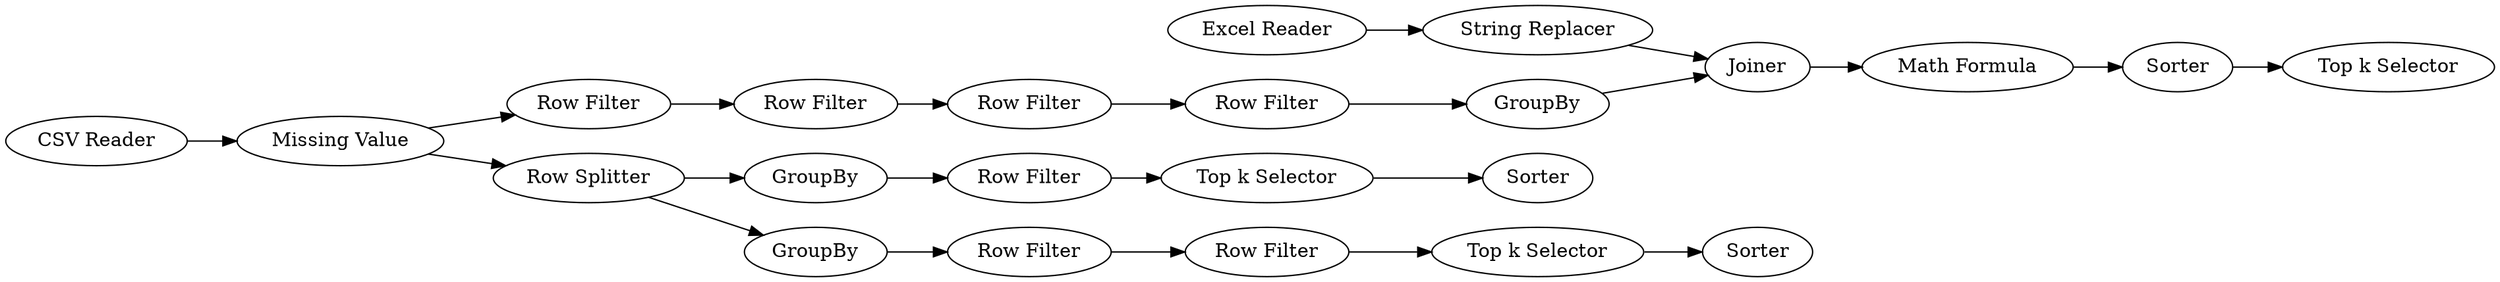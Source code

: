 digraph {
	12 -> 10
	8 -> 3
	24 -> 7
	3 -> 15
	27 -> 28
	1 -> 8
	3 -> 14
	16 -> 10
	15 -> 31
	8 -> 25
	10 -> 17
	18 -> 22
	26 -> 27
	17 -> 18
	25 -> 26
	9 -> 16
	29 -> 23
	14 -> 30
	30 -> 24
	31 -> 29
	23 -> 6
	28 -> 12
	27 [label="Row Filter"]
	7 [label=Sorter]
	9 [label="Excel Reader"]
	18 [label=Sorter]
	26 [label="Row Filter"]
	8 [label="Missing Value"]
	17 [label="Math Formula"]
	3 [label="Row Splitter"]
	24 [label="Top k Selector"]
	31 [label="Row Filter"]
	6 [label=Sorter]
	15 [label=GroupBy]
	25 [label="Row Filter"]
	12 [label=GroupBy]
	10 [label=Joiner]
	16 [label="String Replacer"]
	1 [label="CSV Reader"]
	22 [label="Top k Selector"]
	28 [label="Row Filter"]
	23 [label="Top k Selector"]
	14 [label=GroupBy]
	29 [label="Row Filter"]
	30 [label="Row Filter"]
	rankdir=LR
}
